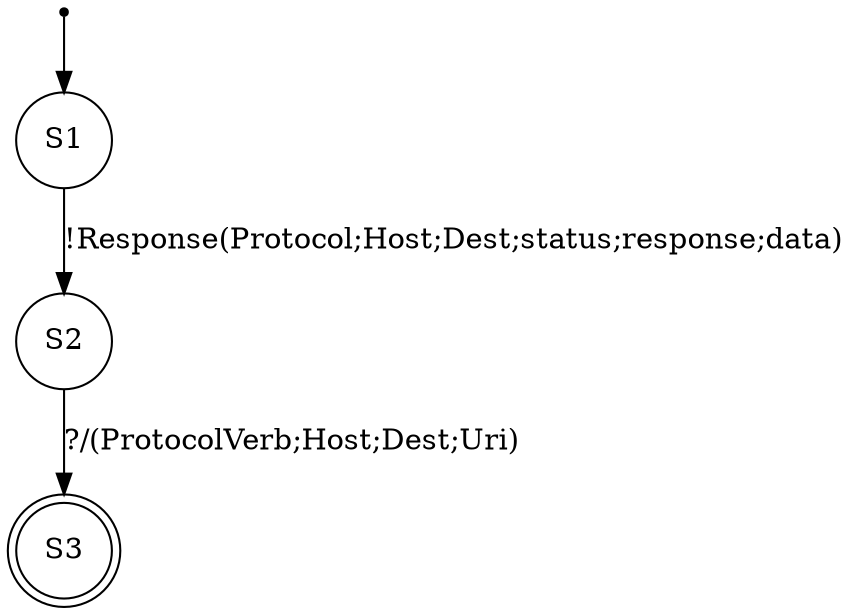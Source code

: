 digraph LTS {
S00[shape=point]
S1[label=S1,shape=circle];
S2[label=S2,shape=circle];
S3[label=S3,shape=doublecircle];
S00 -> S1
S1 -> S2[label ="!Response(Protocol;Host;Dest;status;response;data)"];
S2 -> S3[label ="?/(ProtocolVerb;Host;Dest;Uri)"];
}
